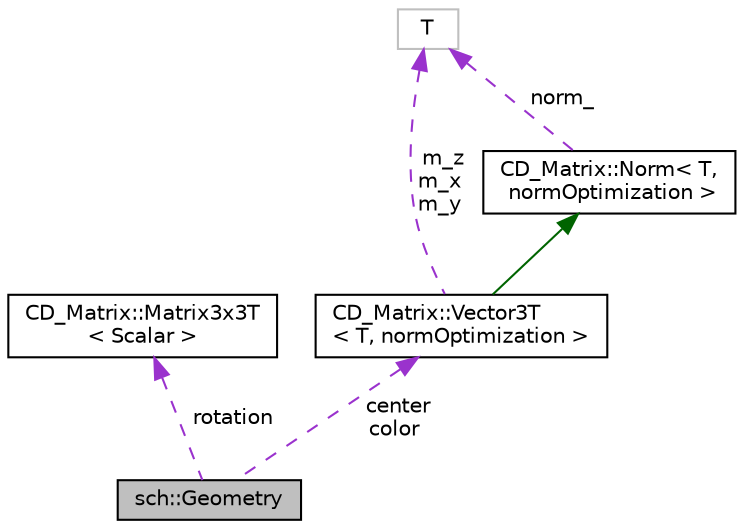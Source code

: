 digraph "sch::Geometry"
{
  edge [fontname="Helvetica",fontsize="10",labelfontname="Helvetica",labelfontsize="10"];
  node [fontname="Helvetica",fontsize="10",shape=record];
  Node1 [label="sch::Geometry",height=0.2,width=0.4,color="black", fillcolor="grey75", style="filled", fontcolor="black"];
  Node2 -> Node1 [dir="back",color="darkorchid3",fontsize="10",style="dashed",label=" rotation" ,fontname="Helvetica"];
  Node2 [label="CD_Matrix::Matrix3x3T\l\< Scalar \>",height=0.2,width=0.4,color="black", fillcolor="white", style="filled",URL="$structCD__Matrix_1_1Matrix3x3T.html"];
  Node3 -> Node1 [dir="back",color="darkorchid3",fontsize="10",style="dashed",label=" center\ncolor" ,fontname="Helvetica"];
  Node3 [label="CD_Matrix::Vector3T\l\< T, normOptimization \>",height=0.2,width=0.4,color="black", fillcolor="white", style="filled",URL="$structCD__Matrix_1_1Vector3T.html"];
  Node4 -> Node3 [dir="back",color="darkgreen",fontsize="10",style="solid",fontname="Helvetica"];
  Node4 [label="CD_Matrix::Norm\< T,\l normOptimization \>",height=0.2,width=0.4,color="black", fillcolor="white", style="filled",URL="$structCD__Matrix_1_1Norm.html"];
  Node5 -> Node4 [dir="back",color="darkorchid3",fontsize="10",style="dashed",label=" norm_" ,fontname="Helvetica"];
  Node5 [label="T",height=0.2,width=0.4,color="grey75", fillcolor="white", style="filled"];
  Node5 -> Node3 [dir="back",color="darkorchid3",fontsize="10",style="dashed",label=" m_z\nm_x\nm_y" ,fontname="Helvetica"];
}

